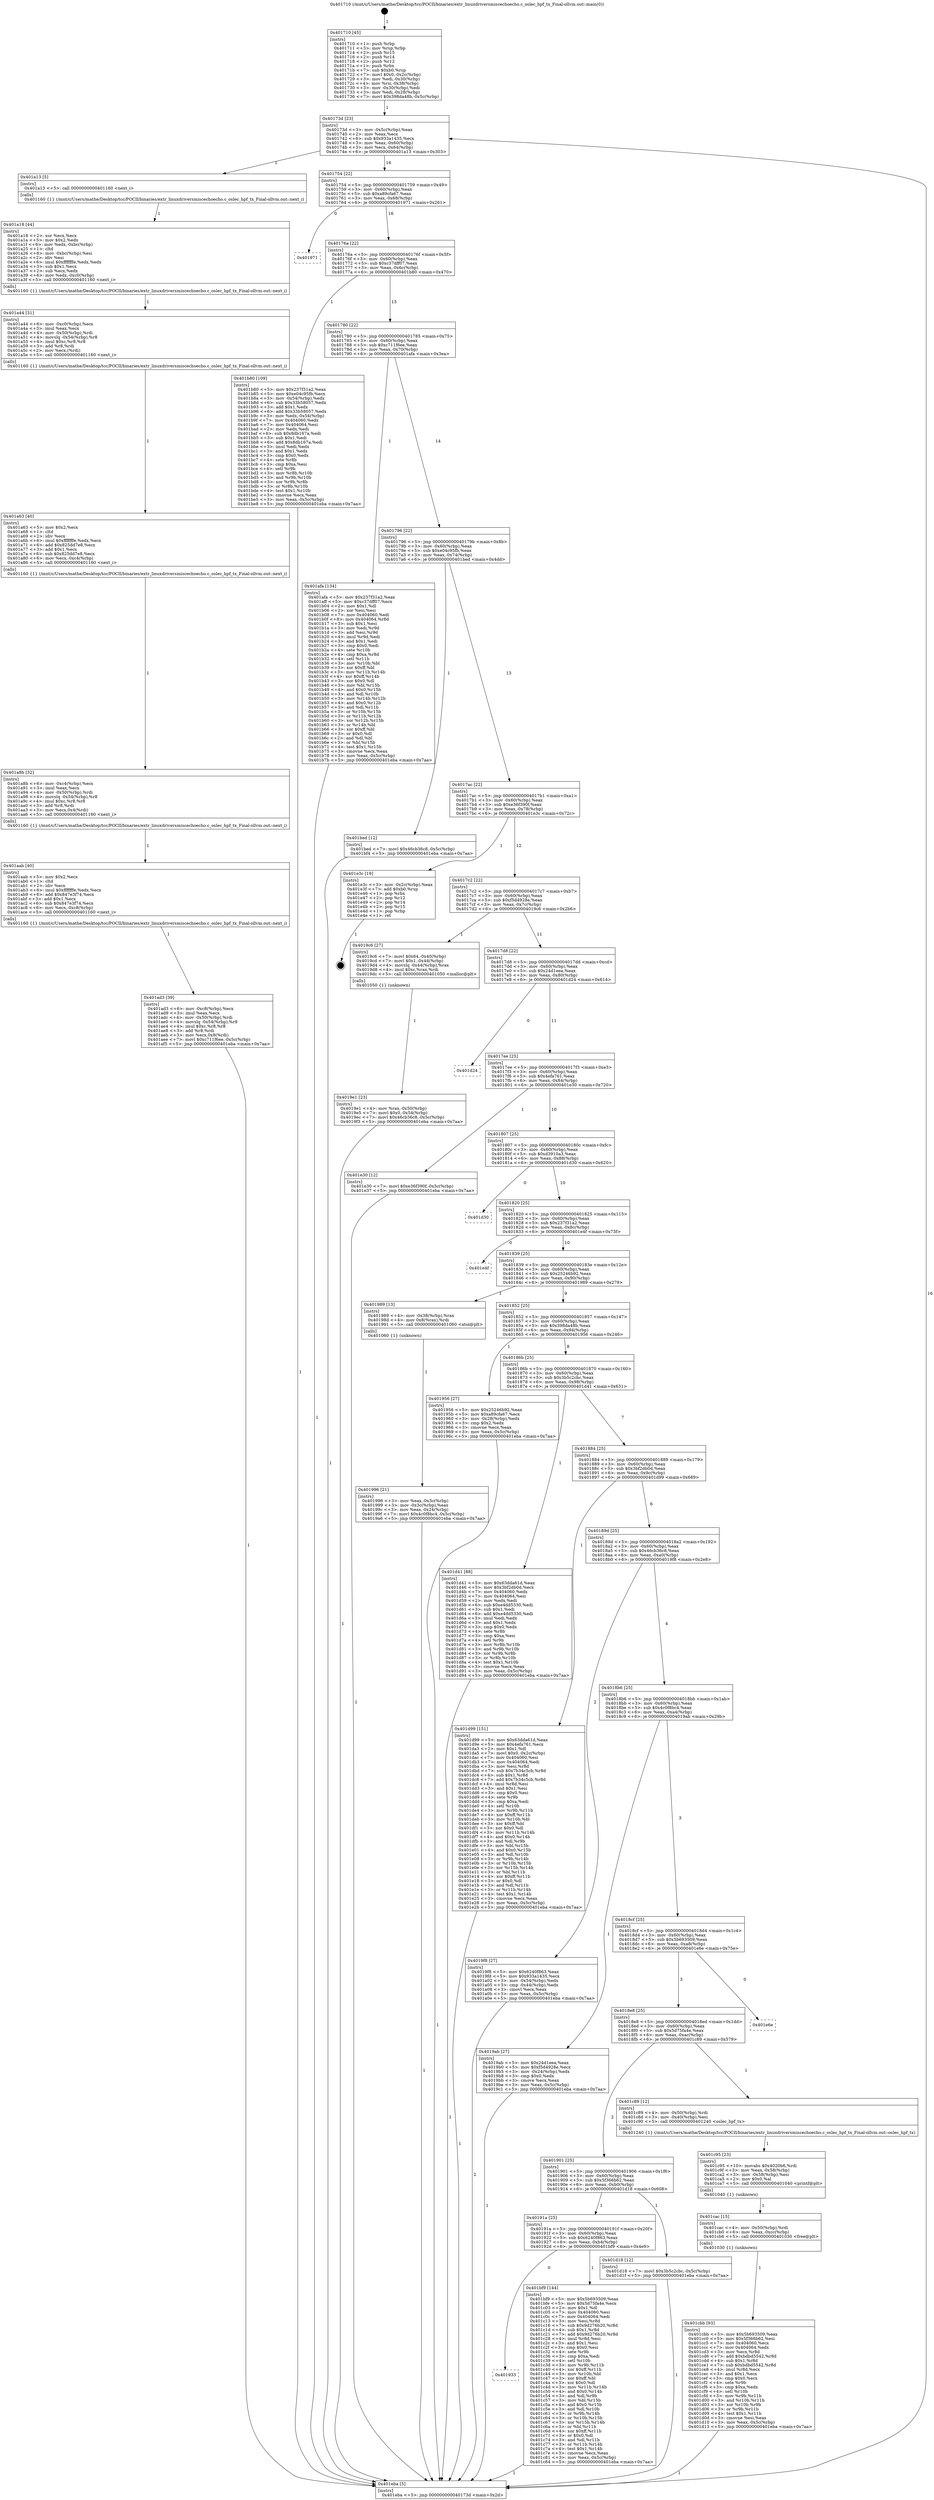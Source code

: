 digraph "0x401710" {
  label = "0x401710 (/mnt/c/Users/mathe/Desktop/tcc/POCII/binaries/extr_linuxdriversmiscechoecho.c_oslec_hpf_tx_Final-ollvm.out::main(0))"
  labelloc = "t"
  node[shape=record]

  Entry [label="",width=0.3,height=0.3,shape=circle,fillcolor=black,style=filled]
  "0x40173d" [label="{
     0x40173d [23]\l
     | [instrs]\l
     &nbsp;&nbsp;0x40173d \<+3\>: mov -0x5c(%rbp),%eax\l
     &nbsp;&nbsp;0x401740 \<+2\>: mov %eax,%ecx\l
     &nbsp;&nbsp;0x401742 \<+6\>: sub $0x933a1435,%ecx\l
     &nbsp;&nbsp;0x401748 \<+3\>: mov %eax,-0x60(%rbp)\l
     &nbsp;&nbsp;0x40174b \<+3\>: mov %ecx,-0x64(%rbp)\l
     &nbsp;&nbsp;0x40174e \<+6\>: je 0000000000401a13 \<main+0x303\>\l
  }"]
  "0x401a13" [label="{
     0x401a13 [5]\l
     | [instrs]\l
     &nbsp;&nbsp;0x401a13 \<+5\>: call 0000000000401160 \<next_i\>\l
     | [calls]\l
     &nbsp;&nbsp;0x401160 \{1\} (/mnt/c/Users/mathe/Desktop/tcc/POCII/binaries/extr_linuxdriversmiscechoecho.c_oslec_hpf_tx_Final-ollvm.out::next_i)\l
  }"]
  "0x401754" [label="{
     0x401754 [22]\l
     | [instrs]\l
     &nbsp;&nbsp;0x401754 \<+5\>: jmp 0000000000401759 \<main+0x49\>\l
     &nbsp;&nbsp;0x401759 \<+3\>: mov -0x60(%rbp),%eax\l
     &nbsp;&nbsp;0x40175c \<+5\>: sub $0xa89cfa67,%eax\l
     &nbsp;&nbsp;0x401761 \<+3\>: mov %eax,-0x68(%rbp)\l
     &nbsp;&nbsp;0x401764 \<+6\>: je 0000000000401971 \<main+0x261\>\l
  }"]
  Exit [label="",width=0.3,height=0.3,shape=circle,fillcolor=black,style=filled,peripheries=2]
  "0x401971" [label="{
     0x401971\l
  }", style=dashed]
  "0x40176a" [label="{
     0x40176a [22]\l
     | [instrs]\l
     &nbsp;&nbsp;0x40176a \<+5\>: jmp 000000000040176f \<main+0x5f\>\l
     &nbsp;&nbsp;0x40176f \<+3\>: mov -0x60(%rbp),%eax\l
     &nbsp;&nbsp;0x401772 \<+5\>: sub $0xc37dff07,%eax\l
     &nbsp;&nbsp;0x401777 \<+3\>: mov %eax,-0x6c(%rbp)\l
     &nbsp;&nbsp;0x40177a \<+6\>: je 0000000000401b80 \<main+0x470\>\l
  }"]
  "0x401cbb" [label="{
     0x401cbb [93]\l
     | [instrs]\l
     &nbsp;&nbsp;0x401cbb \<+5\>: mov $0x5b693509,%eax\l
     &nbsp;&nbsp;0x401cc0 \<+5\>: mov $0x5f366b62,%esi\l
     &nbsp;&nbsp;0x401cc5 \<+7\>: mov 0x404060,%ecx\l
     &nbsp;&nbsp;0x401ccc \<+7\>: mov 0x404064,%edx\l
     &nbsp;&nbsp;0x401cd3 \<+3\>: mov %ecx,%r8d\l
     &nbsp;&nbsp;0x401cd6 \<+7\>: add $0xbdbd5542,%r8d\l
     &nbsp;&nbsp;0x401cdd \<+4\>: sub $0x1,%r8d\l
     &nbsp;&nbsp;0x401ce1 \<+7\>: sub $0xbdbd5542,%r8d\l
     &nbsp;&nbsp;0x401ce8 \<+4\>: imul %r8d,%ecx\l
     &nbsp;&nbsp;0x401cec \<+3\>: and $0x1,%ecx\l
     &nbsp;&nbsp;0x401cef \<+3\>: cmp $0x0,%ecx\l
     &nbsp;&nbsp;0x401cf2 \<+4\>: sete %r9b\l
     &nbsp;&nbsp;0x401cf6 \<+3\>: cmp $0xa,%edx\l
     &nbsp;&nbsp;0x401cf9 \<+4\>: setl %r10b\l
     &nbsp;&nbsp;0x401cfd \<+3\>: mov %r9b,%r11b\l
     &nbsp;&nbsp;0x401d00 \<+3\>: and %r10b,%r11b\l
     &nbsp;&nbsp;0x401d03 \<+3\>: xor %r10b,%r9b\l
     &nbsp;&nbsp;0x401d06 \<+3\>: or %r9b,%r11b\l
     &nbsp;&nbsp;0x401d09 \<+4\>: test $0x1,%r11b\l
     &nbsp;&nbsp;0x401d0d \<+3\>: cmovne %esi,%eax\l
     &nbsp;&nbsp;0x401d10 \<+3\>: mov %eax,-0x5c(%rbp)\l
     &nbsp;&nbsp;0x401d13 \<+5\>: jmp 0000000000401eba \<main+0x7aa\>\l
  }"]
  "0x401b80" [label="{
     0x401b80 [109]\l
     | [instrs]\l
     &nbsp;&nbsp;0x401b80 \<+5\>: mov $0x237f31a2,%eax\l
     &nbsp;&nbsp;0x401b85 \<+5\>: mov $0xe04c95fb,%ecx\l
     &nbsp;&nbsp;0x401b8a \<+3\>: mov -0x54(%rbp),%edx\l
     &nbsp;&nbsp;0x401b8d \<+6\>: sub $0x33b58057,%edx\l
     &nbsp;&nbsp;0x401b93 \<+3\>: add $0x1,%edx\l
     &nbsp;&nbsp;0x401b96 \<+6\>: add $0x33b58057,%edx\l
     &nbsp;&nbsp;0x401b9c \<+3\>: mov %edx,-0x54(%rbp)\l
     &nbsp;&nbsp;0x401b9f \<+7\>: mov 0x404060,%edx\l
     &nbsp;&nbsp;0x401ba6 \<+7\>: mov 0x404064,%esi\l
     &nbsp;&nbsp;0x401bad \<+2\>: mov %edx,%edi\l
     &nbsp;&nbsp;0x401baf \<+6\>: sub $0x8db167a,%edi\l
     &nbsp;&nbsp;0x401bb5 \<+3\>: sub $0x1,%edi\l
     &nbsp;&nbsp;0x401bb8 \<+6\>: add $0x8db167a,%edi\l
     &nbsp;&nbsp;0x401bbe \<+3\>: imul %edi,%edx\l
     &nbsp;&nbsp;0x401bc1 \<+3\>: and $0x1,%edx\l
     &nbsp;&nbsp;0x401bc4 \<+3\>: cmp $0x0,%edx\l
     &nbsp;&nbsp;0x401bc7 \<+4\>: sete %r8b\l
     &nbsp;&nbsp;0x401bcb \<+3\>: cmp $0xa,%esi\l
     &nbsp;&nbsp;0x401bce \<+4\>: setl %r9b\l
     &nbsp;&nbsp;0x401bd2 \<+3\>: mov %r8b,%r10b\l
     &nbsp;&nbsp;0x401bd5 \<+3\>: and %r9b,%r10b\l
     &nbsp;&nbsp;0x401bd8 \<+3\>: xor %r9b,%r8b\l
     &nbsp;&nbsp;0x401bdb \<+3\>: or %r8b,%r10b\l
     &nbsp;&nbsp;0x401bde \<+4\>: test $0x1,%r10b\l
     &nbsp;&nbsp;0x401be2 \<+3\>: cmovne %ecx,%eax\l
     &nbsp;&nbsp;0x401be5 \<+3\>: mov %eax,-0x5c(%rbp)\l
     &nbsp;&nbsp;0x401be8 \<+5\>: jmp 0000000000401eba \<main+0x7aa\>\l
  }"]
  "0x401780" [label="{
     0x401780 [22]\l
     | [instrs]\l
     &nbsp;&nbsp;0x401780 \<+5\>: jmp 0000000000401785 \<main+0x75\>\l
     &nbsp;&nbsp;0x401785 \<+3\>: mov -0x60(%rbp),%eax\l
     &nbsp;&nbsp;0x401788 \<+5\>: sub $0xc711f6ee,%eax\l
     &nbsp;&nbsp;0x40178d \<+3\>: mov %eax,-0x70(%rbp)\l
     &nbsp;&nbsp;0x401790 \<+6\>: je 0000000000401afa \<main+0x3ea\>\l
  }"]
  "0x401cac" [label="{
     0x401cac [15]\l
     | [instrs]\l
     &nbsp;&nbsp;0x401cac \<+4\>: mov -0x50(%rbp),%rdi\l
     &nbsp;&nbsp;0x401cb0 \<+6\>: mov %eax,-0xcc(%rbp)\l
     &nbsp;&nbsp;0x401cb6 \<+5\>: call 0000000000401030 \<free@plt\>\l
     | [calls]\l
     &nbsp;&nbsp;0x401030 \{1\} (unknown)\l
  }"]
  "0x401afa" [label="{
     0x401afa [134]\l
     | [instrs]\l
     &nbsp;&nbsp;0x401afa \<+5\>: mov $0x237f31a2,%eax\l
     &nbsp;&nbsp;0x401aff \<+5\>: mov $0xc37dff07,%ecx\l
     &nbsp;&nbsp;0x401b04 \<+2\>: mov $0x1,%dl\l
     &nbsp;&nbsp;0x401b06 \<+2\>: xor %esi,%esi\l
     &nbsp;&nbsp;0x401b08 \<+7\>: mov 0x404060,%edi\l
     &nbsp;&nbsp;0x401b0f \<+8\>: mov 0x404064,%r8d\l
     &nbsp;&nbsp;0x401b17 \<+3\>: sub $0x1,%esi\l
     &nbsp;&nbsp;0x401b1a \<+3\>: mov %edi,%r9d\l
     &nbsp;&nbsp;0x401b1d \<+3\>: add %esi,%r9d\l
     &nbsp;&nbsp;0x401b20 \<+4\>: imul %r9d,%edi\l
     &nbsp;&nbsp;0x401b24 \<+3\>: and $0x1,%edi\l
     &nbsp;&nbsp;0x401b27 \<+3\>: cmp $0x0,%edi\l
     &nbsp;&nbsp;0x401b2a \<+4\>: sete %r10b\l
     &nbsp;&nbsp;0x401b2e \<+4\>: cmp $0xa,%r8d\l
     &nbsp;&nbsp;0x401b32 \<+4\>: setl %r11b\l
     &nbsp;&nbsp;0x401b36 \<+3\>: mov %r10b,%bl\l
     &nbsp;&nbsp;0x401b39 \<+3\>: xor $0xff,%bl\l
     &nbsp;&nbsp;0x401b3c \<+3\>: mov %r11b,%r14b\l
     &nbsp;&nbsp;0x401b3f \<+4\>: xor $0xff,%r14b\l
     &nbsp;&nbsp;0x401b43 \<+3\>: xor $0x0,%dl\l
     &nbsp;&nbsp;0x401b46 \<+3\>: mov %bl,%r15b\l
     &nbsp;&nbsp;0x401b49 \<+4\>: and $0x0,%r15b\l
     &nbsp;&nbsp;0x401b4d \<+3\>: and %dl,%r10b\l
     &nbsp;&nbsp;0x401b50 \<+3\>: mov %r14b,%r12b\l
     &nbsp;&nbsp;0x401b53 \<+4\>: and $0x0,%r12b\l
     &nbsp;&nbsp;0x401b57 \<+3\>: and %dl,%r11b\l
     &nbsp;&nbsp;0x401b5a \<+3\>: or %r10b,%r15b\l
     &nbsp;&nbsp;0x401b5d \<+3\>: or %r11b,%r12b\l
     &nbsp;&nbsp;0x401b60 \<+3\>: xor %r12b,%r15b\l
     &nbsp;&nbsp;0x401b63 \<+3\>: or %r14b,%bl\l
     &nbsp;&nbsp;0x401b66 \<+3\>: xor $0xff,%bl\l
     &nbsp;&nbsp;0x401b69 \<+3\>: or $0x0,%dl\l
     &nbsp;&nbsp;0x401b6c \<+2\>: and %dl,%bl\l
     &nbsp;&nbsp;0x401b6e \<+3\>: or %bl,%r15b\l
     &nbsp;&nbsp;0x401b71 \<+4\>: test $0x1,%r15b\l
     &nbsp;&nbsp;0x401b75 \<+3\>: cmovne %ecx,%eax\l
     &nbsp;&nbsp;0x401b78 \<+3\>: mov %eax,-0x5c(%rbp)\l
     &nbsp;&nbsp;0x401b7b \<+5\>: jmp 0000000000401eba \<main+0x7aa\>\l
  }"]
  "0x401796" [label="{
     0x401796 [22]\l
     | [instrs]\l
     &nbsp;&nbsp;0x401796 \<+5\>: jmp 000000000040179b \<main+0x8b\>\l
     &nbsp;&nbsp;0x40179b \<+3\>: mov -0x60(%rbp),%eax\l
     &nbsp;&nbsp;0x40179e \<+5\>: sub $0xe04c95fb,%eax\l
     &nbsp;&nbsp;0x4017a3 \<+3\>: mov %eax,-0x74(%rbp)\l
     &nbsp;&nbsp;0x4017a6 \<+6\>: je 0000000000401bed \<main+0x4dd\>\l
  }"]
  "0x401c95" [label="{
     0x401c95 [23]\l
     | [instrs]\l
     &nbsp;&nbsp;0x401c95 \<+10\>: movabs $0x4020b6,%rdi\l
     &nbsp;&nbsp;0x401c9f \<+3\>: mov %eax,-0x58(%rbp)\l
     &nbsp;&nbsp;0x401ca2 \<+3\>: mov -0x58(%rbp),%esi\l
     &nbsp;&nbsp;0x401ca5 \<+2\>: mov $0x0,%al\l
     &nbsp;&nbsp;0x401ca7 \<+5\>: call 0000000000401040 \<printf@plt\>\l
     | [calls]\l
     &nbsp;&nbsp;0x401040 \{1\} (unknown)\l
  }"]
  "0x401bed" [label="{
     0x401bed [12]\l
     | [instrs]\l
     &nbsp;&nbsp;0x401bed \<+7\>: movl $0x46cb36c8,-0x5c(%rbp)\l
     &nbsp;&nbsp;0x401bf4 \<+5\>: jmp 0000000000401eba \<main+0x7aa\>\l
  }"]
  "0x4017ac" [label="{
     0x4017ac [22]\l
     | [instrs]\l
     &nbsp;&nbsp;0x4017ac \<+5\>: jmp 00000000004017b1 \<main+0xa1\>\l
     &nbsp;&nbsp;0x4017b1 \<+3\>: mov -0x60(%rbp),%eax\l
     &nbsp;&nbsp;0x4017b4 \<+5\>: sub $0xe36f390f,%eax\l
     &nbsp;&nbsp;0x4017b9 \<+3\>: mov %eax,-0x78(%rbp)\l
     &nbsp;&nbsp;0x4017bc \<+6\>: je 0000000000401e3c \<main+0x72c\>\l
  }"]
  "0x401933" [label="{
     0x401933\l
  }", style=dashed]
  "0x401e3c" [label="{
     0x401e3c [19]\l
     | [instrs]\l
     &nbsp;&nbsp;0x401e3c \<+3\>: mov -0x2c(%rbp),%eax\l
     &nbsp;&nbsp;0x401e3f \<+7\>: add $0xb0,%rsp\l
     &nbsp;&nbsp;0x401e46 \<+1\>: pop %rbx\l
     &nbsp;&nbsp;0x401e47 \<+2\>: pop %r12\l
     &nbsp;&nbsp;0x401e49 \<+2\>: pop %r14\l
     &nbsp;&nbsp;0x401e4b \<+2\>: pop %r15\l
     &nbsp;&nbsp;0x401e4d \<+1\>: pop %rbp\l
     &nbsp;&nbsp;0x401e4e \<+1\>: ret\l
  }"]
  "0x4017c2" [label="{
     0x4017c2 [22]\l
     | [instrs]\l
     &nbsp;&nbsp;0x4017c2 \<+5\>: jmp 00000000004017c7 \<main+0xb7\>\l
     &nbsp;&nbsp;0x4017c7 \<+3\>: mov -0x60(%rbp),%eax\l
     &nbsp;&nbsp;0x4017ca \<+5\>: sub $0xf5d4928e,%eax\l
     &nbsp;&nbsp;0x4017cf \<+3\>: mov %eax,-0x7c(%rbp)\l
     &nbsp;&nbsp;0x4017d2 \<+6\>: je 00000000004019c6 \<main+0x2b6\>\l
  }"]
  "0x401bf9" [label="{
     0x401bf9 [144]\l
     | [instrs]\l
     &nbsp;&nbsp;0x401bf9 \<+5\>: mov $0x5b693509,%eax\l
     &nbsp;&nbsp;0x401bfe \<+5\>: mov $0x5d75fa4e,%ecx\l
     &nbsp;&nbsp;0x401c03 \<+2\>: mov $0x1,%dl\l
     &nbsp;&nbsp;0x401c05 \<+7\>: mov 0x404060,%esi\l
     &nbsp;&nbsp;0x401c0c \<+7\>: mov 0x404064,%edi\l
     &nbsp;&nbsp;0x401c13 \<+3\>: mov %esi,%r8d\l
     &nbsp;&nbsp;0x401c16 \<+7\>: sub $0x9d276b20,%r8d\l
     &nbsp;&nbsp;0x401c1d \<+4\>: sub $0x1,%r8d\l
     &nbsp;&nbsp;0x401c21 \<+7\>: add $0x9d276b20,%r8d\l
     &nbsp;&nbsp;0x401c28 \<+4\>: imul %r8d,%esi\l
     &nbsp;&nbsp;0x401c2c \<+3\>: and $0x1,%esi\l
     &nbsp;&nbsp;0x401c2f \<+3\>: cmp $0x0,%esi\l
     &nbsp;&nbsp;0x401c32 \<+4\>: sete %r9b\l
     &nbsp;&nbsp;0x401c36 \<+3\>: cmp $0xa,%edi\l
     &nbsp;&nbsp;0x401c39 \<+4\>: setl %r10b\l
     &nbsp;&nbsp;0x401c3d \<+3\>: mov %r9b,%r11b\l
     &nbsp;&nbsp;0x401c40 \<+4\>: xor $0xff,%r11b\l
     &nbsp;&nbsp;0x401c44 \<+3\>: mov %r10b,%bl\l
     &nbsp;&nbsp;0x401c47 \<+3\>: xor $0xff,%bl\l
     &nbsp;&nbsp;0x401c4a \<+3\>: xor $0x0,%dl\l
     &nbsp;&nbsp;0x401c4d \<+3\>: mov %r11b,%r14b\l
     &nbsp;&nbsp;0x401c50 \<+4\>: and $0x0,%r14b\l
     &nbsp;&nbsp;0x401c54 \<+3\>: and %dl,%r9b\l
     &nbsp;&nbsp;0x401c57 \<+3\>: mov %bl,%r15b\l
     &nbsp;&nbsp;0x401c5a \<+4\>: and $0x0,%r15b\l
     &nbsp;&nbsp;0x401c5e \<+3\>: and %dl,%r10b\l
     &nbsp;&nbsp;0x401c61 \<+3\>: or %r9b,%r14b\l
     &nbsp;&nbsp;0x401c64 \<+3\>: or %r10b,%r15b\l
     &nbsp;&nbsp;0x401c67 \<+3\>: xor %r15b,%r14b\l
     &nbsp;&nbsp;0x401c6a \<+3\>: or %bl,%r11b\l
     &nbsp;&nbsp;0x401c6d \<+4\>: xor $0xff,%r11b\l
     &nbsp;&nbsp;0x401c71 \<+3\>: or $0x0,%dl\l
     &nbsp;&nbsp;0x401c74 \<+3\>: and %dl,%r11b\l
     &nbsp;&nbsp;0x401c77 \<+3\>: or %r11b,%r14b\l
     &nbsp;&nbsp;0x401c7a \<+4\>: test $0x1,%r14b\l
     &nbsp;&nbsp;0x401c7e \<+3\>: cmovne %ecx,%eax\l
     &nbsp;&nbsp;0x401c81 \<+3\>: mov %eax,-0x5c(%rbp)\l
     &nbsp;&nbsp;0x401c84 \<+5\>: jmp 0000000000401eba \<main+0x7aa\>\l
  }"]
  "0x4019c6" [label="{
     0x4019c6 [27]\l
     | [instrs]\l
     &nbsp;&nbsp;0x4019c6 \<+7\>: movl $0x64,-0x40(%rbp)\l
     &nbsp;&nbsp;0x4019cd \<+7\>: movl $0x1,-0x44(%rbp)\l
     &nbsp;&nbsp;0x4019d4 \<+4\>: movslq -0x44(%rbp),%rax\l
     &nbsp;&nbsp;0x4019d8 \<+4\>: imul $0xc,%rax,%rdi\l
     &nbsp;&nbsp;0x4019dc \<+5\>: call 0000000000401050 \<malloc@plt\>\l
     | [calls]\l
     &nbsp;&nbsp;0x401050 \{1\} (unknown)\l
  }"]
  "0x4017d8" [label="{
     0x4017d8 [22]\l
     | [instrs]\l
     &nbsp;&nbsp;0x4017d8 \<+5\>: jmp 00000000004017dd \<main+0xcd\>\l
     &nbsp;&nbsp;0x4017dd \<+3\>: mov -0x60(%rbp),%eax\l
     &nbsp;&nbsp;0x4017e0 \<+5\>: sub $0x24d1eea,%eax\l
     &nbsp;&nbsp;0x4017e5 \<+3\>: mov %eax,-0x80(%rbp)\l
     &nbsp;&nbsp;0x4017e8 \<+6\>: je 0000000000401d24 \<main+0x614\>\l
  }"]
  "0x40191a" [label="{
     0x40191a [25]\l
     | [instrs]\l
     &nbsp;&nbsp;0x40191a \<+5\>: jmp 000000000040191f \<main+0x20f\>\l
     &nbsp;&nbsp;0x40191f \<+3\>: mov -0x60(%rbp),%eax\l
     &nbsp;&nbsp;0x401922 \<+5\>: sub $0x6240f863,%eax\l
     &nbsp;&nbsp;0x401927 \<+6\>: mov %eax,-0xb4(%rbp)\l
     &nbsp;&nbsp;0x40192d \<+6\>: je 0000000000401bf9 \<main+0x4e9\>\l
  }"]
  "0x401d24" [label="{
     0x401d24\l
  }", style=dashed]
  "0x4017ee" [label="{
     0x4017ee [25]\l
     | [instrs]\l
     &nbsp;&nbsp;0x4017ee \<+5\>: jmp 00000000004017f3 \<main+0xe3\>\l
     &nbsp;&nbsp;0x4017f3 \<+3\>: mov -0x60(%rbp),%eax\l
     &nbsp;&nbsp;0x4017f6 \<+5\>: sub $0x4efa761,%eax\l
     &nbsp;&nbsp;0x4017fb \<+6\>: mov %eax,-0x84(%rbp)\l
     &nbsp;&nbsp;0x401801 \<+6\>: je 0000000000401e30 \<main+0x720\>\l
  }"]
  "0x401d18" [label="{
     0x401d18 [12]\l
     | [instrs]\l
     &nbsp;&nbsp;0x401d18 \<+7\>: movl $0x3b5c2cbc,-0x5c(%rbp)\l
     &nbsp;&nbsp;0x401d1f \<+5\>: jmp 0000000000401eba \<main+0x7aa\>\l
  }"]
  "0x401e30" [label="{
     0x401e30 [12]\l
     | [instrs]\l
     &nbsp;&nbsp;0x401e30 \<+7\>: movl $0xe36f390f,-0x5c(%rbp)\l
     &nbsp;&nbsp;0x401e37 \<+5\>: jmp 0000000000401eba \<main+0x7aa\>\l
  }"]
  "0x401807" [label="{
     0x401807 [25]\l
     | [instrs]\l
     &nbsp;&nbsp;0x401807 \<+5\>: jmp 000000000040180c \<main+0xfc\>\l
     &nbsp;&nbsp;0x40180c \<+3\>: mov -0x60(%rbp),%eax\l
     &nbsp;&nbsp;0x40180f \<+5\>: sub $0xd3910a3,%eax\l
     &nbsp;&nbsp;0x401814 \<+6\>: mov %eax,-0x88(%rbp)\l
     &nbsp;&nbsp;0x40181a \<+6\>: je 0000000000401d30 \<main+0x620\>\l
  }"]
  "0x401901" [label="{
     0x401901 [25]\l
     | [instrs]\l
     &nbsp;&nbsp;0x401901 \<+5\>: jmp 0000000000401906 \<main+0x1f6\>\l
     &nbsp;&nbsp;0x401906 \<+3\>: mov -0x60(%rbp),%eax\l
     &nbsp;&nbsp;0x401909 \<+5\>: sub $0x5f366b62,%eax\l
     &nbsp;&nbsp;0x40190e \<+6\>: mov %eax,-0xb0(%rbp)\l
     &nbsp;&nbsp;0x401914 \<+6\>: je 0000000000401d18 \<main+0x608\>\l
  }"]
  "0x401d30" [label="{
     0x401d30\l
  }", style=dashed]
  "0x401820" [label="{
     0x401820 [25]\l
     | [instrs]\l
     &nbsp;&nbsp;0x401820 \<+5\>: jmp 0000000000401825 \<main+0x115\>\l
     &nbsp;&nbsp;0x401825 \<+3\>: mov -0x60(%rbp),%eax\l
     &nbsp;&nbsp;0x401828 \<+5\>: sub $0x237f31a2,%eax\l
     &nbsp;&nbsp;0x40182d \<+6\>: mov %eax,-0x8c(%rbp)\l
     &nbsp;&nbsp;0x401833 \<+6\>: je 0000000000401e4f \<main+0x73f\>\l
  }"]
  "0x401c89" [label="{
     0x401c89 [12]\l
     | [instrs]\l
     &nbsp;&nbsp;0x401c89 \<+4\>: mov -0x50(%rbp),%rdi\l
     &nbsp;&nbsp;0x401c8d \<+3\>: mov -0x40(%rbp),%esi\l
     &nbsp;&nbsp;0x401c90 \<+5\>: call 0000000000401240 \<oslec_hpf_tx\>\l
     | [calls]\l
     &nbsp;&nbsp;0x401240 \{1\} (/mnt/c/Users/mathe/Desktop/tcc/POCII/binaries/extr_linuxdriversmiscechoecho.c_oslec_hpf_tx_Final-ollvm.out::oslec_hpf_tx)\l
  }"]
  "0x401e4f" [label="{
     0x401e4f\l
  }", style=dashed]
  "0x401839" [label="{
     0x401839 [25]\l
     | [instrs]\l
     &nbsp;&nbsp;0x401839 \<+5\>: jmp 000000000040183e \<main+0x12e\>\l
     &nbsp;&nbsp;0x40183e \<+3\>: mov -0x60(%rbp),%eax\l
     &nbsp;&nbsp;0x401841 \<+5\>: sub $0x25246b92,%eax\l
     &nbsp;&nbsp;0x401846 \<+6\>: mov %eax,-0x90(%rbp)\l
     &nbsp;&nbsp;0x40184c \<+6\>: je 0000000000401989 \<main+0x279\>\l
  }"]
  "0x4018e8" [label="{
     0x4018e8 [25]\l
     | [instrs]\l
     &nbsp;&nbsp;0x4018e8 \<+5\>: jmp 00000000004018ed \<main+0x1dd\>\l
     &nbsp;&nbsp;0x4018ed \<+3\>: mov -0x60(%rbp),%eax\l
     &nbsp;&nbsp;0x4018f0 \<+5\>: sub $0x5d75fa4e,%eax\l
     &nbsp;&nbsp;0x4018f5 \<+6\>: mov %eax,-0xac(%rbp)\l
     &nbsp;&nbsp;0x4018fb \<+6\>: je 0000000000401c89 \<main+0x579\>\l
  }"]
  "0x401989" [label="{
     0x401989 [13]\l
     | [instrs]\l
     &nbsp;&nbsp;0x401989 \<+4\>: mov -0x38(%rbp),%rax\l
     &nbsp;&nbsp;0x40198d \<+4\>: mov 0x8(%rax),%rdi\l
     &nbsp;&nbsp;0x401991 \<+5\>: call 0000000000401060 \<atoi@plt\>\l
     | [calls]\l
     &nbsp;&nbsp;0x401060 \{1\} (unknown)\l
  }"]
  "0x401852" [label="{
     0x401852 [25]\l
     | [instrs]\l
     &nbsp;&nbsp;0x401852 \<+5\>: jmp 0000000000401857 \<main+0x147\>\l
     &nbsp;&nbsp;0x401857 \<+3\>: mov -0x60(%rbp),%eax\l
     &nbsp;&nbsp;0x40185a \<+5\>: sub $0x398da48b,%eax\l
     &nbsp;&nbsp;0x40185f \<+6\>: mov %eax,-0x94(%rbp)\l
     &nbsp;&nbsp;0x401865 \<+6\>: je 0000000000401956 \<main+0x246\>\l
  }"]
  "0x401e6e" [label="{
     0x401e6e\l
  }", style=dashed]
  "0x401956" [label="{
     0x401956 [27]\l
     | [instrs]\l
     &nbsp;&nbsp;0x401956 \<+5\>: mov $0x25246b92,%eax\l
     &nbsp;&nbsp;0x40195b \<+5\>: mov $0xa89cfa67,%ecx\l
     &nbsp;&nbsp;0x401960 \<+3\>: mov -0x28(%rbp),%edx\l
     &nbsp;&nbsp;0x401963 \<+3\>: cmp $0x2,%edx\l
     &nbsp;&nbsp;0x401966 \<+3\>: cmovne %ecx,%eax\l
     &nbsp;&nbsp;0x401969 \<+3\>: mov %eax,-0x5c(%rbp)\l
     &nbsp;&nbsp;0x40196c \<+5\>: jmp 0000000000401eba \<main+0x7aa\>\l
  }"]
  "0x40186b" [label="{
     0x40186b [25]\l
     | [instrs]\l
     &nbsp;&nbsp;0x40186b \<+5\>: jmp 0000000000401870 \<main+0x160\>\l
     &nbsp;&nbsp;0x401870 \<+3\>: mov -0x60(%rbp),%eax\l
     &nbsp;&nbsp;0x401873 \<+5\>: sub $0x3b5c2cbc,%eax\l
     &nbsp;&nbsp;0x401878 \<+6\>: mov %eax,-0x98(%rbp)\l
     &nbsp;&nbsp;0x40187e \<+6\>: je 0000000000401d41 \<main+0x631\>\l
  }"]
  "0x401eba" [label="{
     0x401eba [5]\l
     | [instrs]\l
     &nbsp;&nbsp;0x401eba \<+5\>: jmp 000000000040173d \<main+0x2d\>\l
  }"]
  "0x401710" [label="{
     0x401710 [45]\l
     | [instrs]\l
     &nbsp;&nbsp;0x401710 \<+1\>: push %rbp\l
     &nbsp;&nbsp;0x401711 \<+3\>: mov %rsp,%rbp\l
     &nbsp;&nbsp;0x401714 \<+2\>: push %r15\l
     &nbsp;&nbsp;0x401716 \<+2\>: push %r14\l
     &nbsp;&nbsp;0x401718 \<+2\>: push %r12\l
     &nbsp;&nbsp;0x40171a \<+1\>: push %rbx\l
     &nbsp;&nbsp;0x40171b \<+7\>: sub $0xb0,%rsp\l
     &nbsp;&nbsp;0x401722 \<+7\>: movl $0x0,-0x2c(%rbp)\l
     &nbsp;&nbsp;0x401729 \<+3\>: mov %edi,-0x30(%rbp)\l
     &nbsp;&nbsp;0x40172c \<+4\>: mov %rsi,-0x38(%rbp)\l
     &nbsp;&nbsp;0x401730 \<+3\>: mov -0x30(%rbp),%edi\l
     &nbsp;&nbsp;0x401733 \<+3\>: mov %edi,-0x28(%rbp)\l
     &nbsp;&nbsp;0x401736 \<+7\>: movl $0x398da48b,-0x5c(%rbp)\l
  }"]
  "0x401996" [label="{
     0x401996 [21]\l
     | [instrs]\l
     &nbsp;&nbsp;0x401996 \<+3\>: mov %eax,-0x3c(%rbp)\l
     &nbsp;&nbsp;0x401999 \<+3\>: mov -0x3c(%rbp),%eax\l
     &nbsp;&nbsp;0x40199c \<+3\>: mov %eax,-0x24(%rbp)\l
     &nbsp;&nbsp;0x40199f \<+7\>: movl $0x4c0f8bc4,-0x5c(%rbp)\l
     &nbsp;&nbsp;0x4019a6 \<+5\>: jmp 0000000000401eba \<main+0x7aa\>\l
  }"]
  "0x401ad3" [label="{
     0x401ad3 [39]\l
     | [instrs]\l
     &nbsp;&nbsp;0x401ad3 \<+6\>: mov -0xc8(%rbp),%ecx\l
     &nbsp;&nbsp;0x401ad9 \<+3\>: imul %eax,%ecx\l
     &nbsp;&nbsp;0x401adc \<+4\>: mov -0x50(%rbp),%rdi\l
     &nbsp;&nbsp;0x401ae0 \<+4\>: movslq -0x54(%rbp),%r8\l
     &nbsp;&nbsp;0x401ae4 \<+4\>: imul $0xc,%r8,%r8\l
     &nbsp;&nbsp;0x401ae8 \<+3\>: add %r8,%rdi\l
     &nbsp;&nbsp;0x401aeb \<+3\>: mov %ecx,0x8(%rdi)\l
     &nbsp;&nbsp;0x401aee \<+7\>: movl $0xc711f6ee,-0x5c(%rbp)\l
     &nbsp;&nbsp;0x401af5 \<+5\>: jmp 0000000000401eba \<main+0x7aa\>\l
  }"]
  "0x401d41" [label="{
     0x401d41 [88]\l
     | [instrs]\l
     &nbsp;&nbsp;0x401d41 \<+5\>: mov $0x63dda61d,%eax\l
     &nbsp;&nbsp;0x401d46 \<+5\>: mov $0x3bf2db0d,%ecx\l
     &nbsp;&nbsp;0x401d4b \<+7\>: mov 0x404060,%edx\l
     &nbsp;&nbsp;0x401d52 \<+7\>: mov 0x404064,%esi\l
     &nbsp;&nbsp;0x401d59 \<+2\>: mov %edx,%edi\l
     &nbsp;&nbsp;0x401d5b \<+6\>: sub $0xe4dd5330,%edi\l
     &nbsp;&nbsp;0x401d61 \<+3\>: sub $0x1,%edi\l
     &nbsp;&nbsp;0x401d64 \<+6\>: add $0xe4dd5330,%edi\l
     &nbsp;&nbsp;0x401d6a \<+3\>: imul %edi,%edx\l
     &nbsp;&nbsp;0x401d6d \<+3\>: and $0x1,%edx\l
     &nbsp;&nbsp;0x401d70 \<+3\>: cmp $0x0,%edx\l
     &nbsp;&nbsp;0x401d73 \<+4\>: sete %r8b\l
     &nbsp;&nbsp;0x401d77 \<+3\>: cmp $0xa,%esi\l
     &nbsp;&nbsp;0x401d7a \<+4\>: setl %r9b\l
     &nbsp;&nbsp;0x401d7e \<+3\>: mov %r8b,%r10b\l
     &nbsp;&nbsp;0x401d81 \<+3\>: and %r9b,%r10b\l
     &nbsp;&nbsp;0x401d84 \<+3\>: xor %r9b,%r8b\l
     &nbsp;&nbsp;0x401d87 \<+3\>: or %r8b,%r10b\l
     &nbsp;&nbsp;0x401d8a \<+4\>: test $0x1,%r10b\l
     &nbsp;&nbsp;0x401d8e \<+3\>: cmovne %ecx,%eax\l
     &nbsp;&nbsp;0x401d91 \<+3\>: mov %eax,-0x5c(%rbp)\l
     &nbsp;&nbsp;0x401d94 \<+5\>: jmp 0000000000401eba \<main+0x7aa\>\l
  }"]
  "0x401884" [label="{
     0x401884 [25]\l
     | [instrs]\l
     &nbsp;&nbsp;0x401884 \<+5\>: jmp 0000000000401889 \<main+0x179\>\l
     &nbsp;&nbsp;0x401889 \<+3\>: mov -0x60(%rbp),%eax\l
     &nbsp;&nbsp;0x40188c \<+5\>: sub $0x3bf2db0d,%eax\l
     &nbsp;&nbsp;0x401891 \<+6\>: mov %eax,-0x9c(%rbp)\l
     &nbsp;&nbsp;0x401897 \<+6\>: je 0000000000401d99 \<main+0x689\>\l
  }"]
  "0x401aab" [label="{
     0x401aab [40]\l
     | [instrs]\l
     &nbsp;&nbsp;0x401aab \<+5\>: mov $0x2,%ecx\l
     &nbsp;&nbsp;0x401ab0 \<+1\>: cltd\l
     &nbsp;&nbsp;0x401ab1 \<+2\>: idiv %ecx\l
     &nbsp;&nbsp;0x401ab3 \<+6\>: imul $0xfffffffe,%edx,%ecx\l
     &nbsp;&nbsp;0x401ab9 \<+6\>: add $0x847e3f74,%ecx\l
     &nbsp;&nbsp;0x401abf \<+3\>: add $0x1,%ecx\l
     &nbsp;&nbsp;0x401ac2 \<+6\>: sub $0x847e3f74,%ecx\l
     &nbsp;&nbsp;0x401ac8 \<+6\>: mov %ecx,-0xc8(%rbp)\l
     &nbsp;&nbsp;0x401ace \<+5\>: call 0000000000401160 \<next_i\>\l
     | [calls]\l
     &nbsp;&nbsp;0x401160 \{1\} (/mnt/c/Users/mathe/Desktop/tcc/POCII/binaries/extr_linuxdriversmiscechoecho.c_oslec_hpf_tx_Final-ollvm.out::next_i)\l
  }"]
  "0x401d99" [label="{
     0x401d99 [151]\l
     | [instrs]\l
     &nbsp;&nbsp;0x401d99 \<+5\>: mov $0x63dda61d,%eax\l
     &nbsp;&nbsp;0x401d9e \<+5\>: mov $0x4efa761,%ecx\l
     &nbsp;&nbsp;0x401da3 \<+2\>: mov $0x1,%dl\l
     &nbsp;&nbsp;0x401da5 \<+7\>: movl $0x0,-0x2c(%rbp)\l
     &nbsp;&nbsp;0x401dac \<+7\>: mov 0x404060,%esi\l
     &nbsp;&nbsp;0x401db3 \<+7\>: mov 0x404064,%edi\l
     &nbsp;&nbsp;0x401dba \<+3\>: mov %esi,%r8d\l
     &nbsp;&nbsp;0x401dbd \<+7\>: sub $0x7b34c5cb,%r8d\l
     &nbsp;&nbsp;0x401dc4 \<+4\>: sub $0x1,%r8d\l
     &nbsp;&nbsp;0x401dc8 \<+7\>: add $0x7b34c5cb,%r8d\l
     &nbsp;&nbsp;0x401dcf \<+4\>: imul %r8d,%esi\l
     &nbsp;&nbsp;0x401dd3 \<+3\>: and $0x1,%esi\l
     &nbsp;&nbsp;0x401dd6 \<+3\>: cmp $0x0,%esi\l
     &nbsp;&nbsp;0x401dd9 \<+4\>: sete %r9b\l
     &nbsp;&nbsp;0x401ddd \<+3\>: cmp $0xa,%edi\l
     &nbsp;&nbsp;0x401de0 \<+4\>: setl %r10b\l
     &nbsp;&nbsp;0x401de4 \<+3\>: mov %r9b,%r11b\l
     &nbsp;&nbsp;0x401de7 \<+4\>: xor $0xff,%r11b\l
     &nbsp;&nbsp;0x401deb \<+3\>: mov %r10b,%bl\l
     &nbsp;&nbsp;0x401dee \<+3\>: xor $0xff,%bl\l
     &nbsp;&nbsp;0x401df1 \<+3\>: xor $0x0,%dl\l
     &nbsp;&nbsp;0x401df4 \<+3\>: mov %r11b,%r14b\l
     &nbsp;&nbsp;0x401df7 \<+4\>: and $0x0,%r14b\l
     &nbsp;&nbsp;0x401dfb \<+3\>: and %dl,%r9b\l
     &nbsp;&nbsp;0x401dfe \<+3\>: mov %bl,%r15b\l
     &nbsp;&nbsp;0x401e01 \<+4\>: and $0x0,%r15b\l
     &nbsp;&nbsp;0x401e05 \<+3\>: and %dl,%r10b\l
     &nbsp;&nbsp;0x401e08 \<+3\>: or %r9b,%r14b\l
     &nbsp;&nbsp;0x401e0b \<+3\>: or %r10b,%r15b\l
     &nbsp;&nbsp;0x401e0e \<+3\>: xor %r15b,%r14b\l
     &nbsp;&nbsp;0x401e11 \<+3\>: or %bl,%r11b\l
     &nbsp;&nbsp;0x401e14 \<+4\>: xor $0xff,%r11b\l
     &nbsp;&nbsp;0x401e18 \<+3\>: or $0x0,%dl\l
     &nbsp;&nbsp;0x401e1b \<+3\>: and %dl,%r11b\l
     &nbsp;&nbsp;0x401e1e \<+3\>: or %r11b,%r14b\l
     &nbsp;&nbsp;0x401e21 \<+4\>: test $0x1,%r14b\l
     &nbsp;&nbsp;0x401e25 \<+3\>: cmovne %ecx,%eax\l
     &nbsp;&nbsp;0x401e28 \<+3\>: mov %eax,-0x5c(%rbp)\l
     &nbsp;&nbsp;0x401e2b \<+5\>: jmp 0000000000401eba \<main+0x7aa\>\l
  }"]
  "0x40189d" [label="{
     0x40189d [25]\l
     | [instrs]\l
     &nbsp;&nbsp;0x40189d \<+5\>: jmp 00000000004018a2 \<main+0x192\>\l
     &nbsp;&nbsp;0x4018a2 \<+3\>: mov -0x60(%rbp),%eax\l
     &nbsp;&nbsp;0x4018a5 \<+5\>: sub $0x46cb36c8,%eax\l
     &nbsp;&nbsp;0x4018aa \<+6\>: mov %eax,-0xa0(%rbp)\l
     &nbsp;&nbsp;0x4018b0 \<+6\>: je 00000000004019f8 \<main+0x2e8\>\l
  }"]
  "0x401a8b" [label="{
     0x401a8b [32]\l
     | [instrs]\l
     &nbsp;&nbsp;0x401a8b \<+6\>: mov -0xc4(%rbp),%ecx\l
     &nbsp;&nbsp;0x401a91 \<+3\>: imul %eax,%ecx\l
     &nbsp;&nbsp;0x401a94 \<+4\>: mov -0x50(%rbp),%rdi\l
     &nbsp;&nbsp;0x401a98 \<+4\>: movslq -0x54(%rbp),%r8\l
     &nbsp;&nbsp;0x401a9c \<+4\>: imul $0xc,%r8,%r8\l
     &nbsp;&nbsp;0x401aa0 \<+3\>: add %r8,%rdi\l
     &nbsp;&nbsp;0x401aa3 \<+3\>: mov %ecx,0x4(%rdi)\l
     &nbsp;&nbsp;0x401aa6 \<+5\>: call 0000000000401160 \<next_i\>\l
     | [calls]\l
     &nbsp;&nbsp;0x401160 \{1\} (/mnt/c/Users/mathe/Desktop/tcc/POCII/binaries/extr_linuxdriversmiscechoecho.c_oslec_hpf_tx_Final-ollvm.out::next_i)\l
  }"]
  "0x4019f8" [label="{
     0x4019f8 [27]\l
     | [instrs]\l
     &nbsp;&nbsp;0x4019f8 \<+5\>: mov $0x6240f863,%eax\l
     &nbsp;&nbsp;0x4019fd \<+5\>: mov $0x933a1435,%ecx\l
     &nbsp;&nbsp;0x401a02 \<+3\>: mov -0x54(%rbp),%edx\l
     &nbsp;&nbsp;0x401a05 \<+3\>: cmp -0x44(%rbp),%edx\l
     &nbsp;&nbsp;0x401a08 \<+3\>: cmovl %ecx,%eax\l
     &nbsp;&nbsp;0x401a0b \<+3\>: mov %eax,-0x5c(%rbp)\l
     &nbsp;&nbsp;0x401a0e \<+5\>: jmp 0000000000401eba \<main+0x7aa\>\l
  }"]
  "0x4018b6" [label="{
     0x4018b6 [25]\l
     | [instrs]\l
     &nbsp;&nbsp;0x4018b6 \<+5\>: jmp 00000000004018bb \<main+0x1ab\>\l
     &nbsp;&nbsp;0x4018bb \<+3\>: mov -0x60(%rbp),%eax\l
     &nbsp;&nbsp;0x4018be \<+5\>: sub $0x4c0f8bc4,%eax\l
     &nbsp;&nbsp;0x4018c3 \<+6\>: mov %eax,-0xa4(%rbp)\l
     &nbsp;&nbsp;0x4018c9 \<+6\>: je 00000000004019ab \<main+0x29b\>\l
  }"]
  "0x401a63" [label="{
     0x401a63 [40]\l
     | [instrs]\l
     &nbsp;&nbsp;0x401a63 \<+5\>: mov $0x2,%ecx\l
     &nbsp;&nbsp;0x401a68 \<+1\>: cltd\l
     &nbsp;&nbsp;0x401a69 \<+2\>: idiv %ecx\l
     &nbsp;&nbsp;0x401a6b \<+6\>: imul $0xfffffffe,%edx,%ecx\l
     &nbsp;&nbsp;0x401a71 \<+6\>: add $0x825dd7e8,%ecx\l
     &nbsp;&nbsp;0x401a77 \<+3\>: add $0x1,%ecx\l
     &nbsp;&nbsp;0x401a7a \<+6\>: sub $0x825dd7e8,%ecx\l
     &nbsp;&nbsp;0x401a80 \<+6\>: mov %ecx,-0xc4(%rbp)\l
     &nbsp;&nbsp;0x401a86 \<+5\>: call 0000000000401160 \<next_i\>\l
     | [calls]\l
     &nbsp;&nbsp;0x401160 \{1\} (/mnt/c/Users/mathe/Desktop/tcc/POCII/binaries/extr_linuxdriversmiscechoecho.c_oslec_hpf_tx_Final-ollvm.out::next_i)\l
  }"]
  "0x4019ab" [label="{
     0x4019ab [27]\l
     | [instrs]\l
     &nbsp;&nbsp;0x4019ab \<+5\>: mov $0x24d1eea,%eax\l
     &nbsp;&nbsp;0x4019b0 \<+5\>: mov $0xf5d4928e,%ecx\l
     &nbsp;&nbsp;0x4019b5 \<+3\>: mov -0x24(%rbp),%edx\l
     &nbsp;&nbsp;0x4019b8 \<+3\>: cmp $0x0,%edx\l
     &nbsp;&nbsp;0x4019bb \<+3\>: cmove %ecx,%eax\l
     &nbsp;&nbsp;0x4019be \<+3\>: mov %eax,-0x5c(%rbp)\l
     &nbsp;&nbsp;0x4019c1 \<+5\>: jmp 0000000000401eba \<main+0x7aa\>\l
  }"]
  "0x4018cf" [label="{
     0x4018cf [25]\l
     | [instrs]\l
     &nbsp;&nbsp;0x4018cf \<+5\>: jmp 00000000004018d4 \<main+0x1c4\>\l
     &nbsp;&nbsp;0x4018d4 \<+3\>: mov -0x60(%rbp),%eax\l
     &nbsp;&nbsp;0x4018d7 \<+5\>: sub $0x5b693509,%eax\l
     &nbsp;&nbsp;0x4018dc \<+6\>: mov %eax,-0xa8(%rbp)\l
     &nbsp;&nbsp;0x4018e2 \<+6\>: je 0000000000401e6e \<main+0x75e\>\l
  }"]
  "0x4019e1" [label="{
     0x4019e1 [23]\l
     | [instrs]\l
     &nbsp;&nbsp;0x4019e1 \<+4\>: mov %rax,-0x50(%rbp)\l
     &nbsp;&nbsp;0x4019e5 \<+7\>: movl $0x0,-0x54(%rbp)\l
     &nbsp;&nbsp;0x4019ec \<+7\>: movl $0x46cb36c8,-0x5c(%rbp)\l
     &nbsp;&nbsp;0x4019f3 \<+5\>: jmp 0000000000401eba \<main+0x7aa\>\l
  }"]
  "0x401a18" [label="{
     0x401a18 [44]\l
     | [instrs]\l
     &nbsp;&nbsp;0x401a18 \<+2\>: xor %ecx,%ecx\l
     &nbsp;&nbsp;0x401a1a \<+5\>: mov $0x2,%edx\l
     &nbsp;&nbsp;0x401a1f \<+6\>: mov %edx,-0xbc(%rbp)\l
     &nbsp;&nbsp;0x401a25 \<+1\>: cltd\l
     &nbsp;&nbsp;0x401a26 \<+6\>: mov -0xbc(%rbp),%esi\l
     &nbsp;&nbsp;0x401a2c \<+2\>: idiv %esi\l
     &nbsp;&nbsp;0x401a2e \<+6\>: imul $0xfffffffe,%edx,%edx\l
     &nbsp;&nbsp;0x401a34 \<+3\>: sub $0x1,%ecx\l
     &nbsp;&nbsp;0x401a37 \<+2\>: sub %ecx,%edx\l
     &nbsp;&nbsp;0x401a39 \<+6\>: mov %edx,-0xc0(%rbp)\l
     &nbsp;&nbsp;0x401a3f \<+5\>: call 0000000000401160 \<next_i\>\l
     | [calls]\l
     &nbsp;&nbsp;0x401160 \{1\} (/mnt/c/Users/mathe/Desktop/tcc/POCII/binaries/extr_linuxdriversmiscechoecho.c_oslec_hpf_tx_Final-ollvm.out::next_i)\l
  }"]
  "0x401a44" [label="{
     0x401a44 [31]\l
     | [instrs]\l
     &nbsp;&nbsp;0x401a44 \<+6\>: mov -0xc0(%rbp),%ecx\l
     &nbsp;&nbsp;0x401a4a \<+3\>: imul %eax,%ecx\l
     &nbsp;&nbsp;0x401a4d \<+4\>: mov -0x50(%rbp),%rdi\l
     &nbsp;&nbsp;0x401a51 \<+4\>: movslq -0x54(%rbp),%r8\l
     &nbsp;&nbsp;0x401a55 \<+4\>: imul $0xc,%r8,%r8\l
     &nbsp;&nbsp;0x401a59 \<+3\>: add %r8,%rdi\l
     &nbsp;&nbsp;0x401a5c \<+2\>: mov %ecx,(%rdi)\l
     &nbsp;&nbsp;0x401a5e \<+5\>: call 0000000000401160 \<next_i\>\l
     | [calls]\l
     &nbsp;&nbsp;0x401160 \{1\} (/mnt/c/Users/mathe/Desktop/tcc/POCII/binaries/extr_linuxdriversmiscechoecho.c_oslec_hpf_tx_Final-ollvm.out::next_i)\l
  }"]
  Entry -> "0x401710" [label=" 1"]
  "0x40173d" -> "0x401a13" [label=" 1"]
  "0x40173d" -> "0x401754" [label=" 16"]
  "0x401e3c" -> Exit [label=" 1"]
  "0x401754" -> "0x401971" [label=" 0"]
  "0x401754" -> "0x40176a" [label=" 16"]
  "0x401e30" -> "0x401eba" [label=" 1"]
  "0x40176a" -> "0x401b80" [label=" 1"]
  "0x40176a" -> "0x401780" [label=" 15"]
  "0x401d99" -> "0x401eba" [label=" 1"]
  "0x401780" -> "0x401afa" [label=" 1"]
  "0x401780" -> "0x401796" [label=" 14"]
  "0x401d41" -> "0x401eba" [label=" 1"]
  "0x401796" -> "0x401bed" [label=" 1"]
  "0x401796" -> "0x4017ac" [label=" 13"]
  "0x401d18" -> "0x401eba" [label=" 1"]
  "0x4017ac" -> "0x401e3c" [label=" 1"]
  "0x4017ac" -> "0x4017c2" [label=" 12"]
  "0x401cbb" -> "0x401eba" [label=" 1"]
  "0x4017c2" -> "0x4019c6" [label=" 1"]
  "0x4017c2" -> "0x4017d8" [label=" 11"]
  "0x401cac" -> "0x401cbb" [label=" 1"]
  "0x4017d8" -> "0x401d24" [label=" 0"]
  "0x4017d8" -> "0x4017ee" [label=" 11"]
  "0x401c89" -> "0x401c95" [label=" 1"]
  "0x4017ee" -> "0x401e30" [label=" 1"]
  "0x4017ee" -> "0x401807" [label=" 10"]
  "0x401bf9" -> "0x401eba" [label=" 1"]
  "0x401807" -> "0x401d30" [label=" 0"]
  "0x401807" -> "0x401820" [label=" 10"]
  "0x40191a" -> "0x401bf9" [label=" 1"]
  "0x401820" -> "0x401e4f" [label=" 0"]
  "0x401820" -> "0x401839" [label=" 10"]
  "0x401c95" -> "0x401cac" [label=" 1"]
  "0x401839" -> "0x401989" [label=" 1"]
  "0x401839" -> "0x401852" [label=" 9"]
  "0x401901" -> "0x401d18" [label=" 1"]
  "0x401852" -> "0x401956" [label=" 1"]
  "0x401852" -> "0x40186b" [label=" 8"]
  "0x401956" -> "0x401eba" [label=" 1"]
  "0x401710" -> "0x40173d" [label=" 1"]
  "0x401eba" -> "0x40173d" [label=" 16"]
  "0x401989" -> "0x401996" [label=" 1"]
  "0x401996" -> "0x401eba" [label=" 1"]
  "0x40191a" -> "0x401933" [label=" 0"]
  "0x40186b" -> "0x401d41" [label=" 1"]
  "0x40186b" -> "0x401884" [label=" 7"]
  "0x4018e8" -> "0x401c89" [label=" 1"]
  "0x401884" -> "0x401d99" [label=" 1"]
  "0x401884" -> "0x40189d" [label=" 6"]
  "0x401901" -> "0x40191a" [label=" 1"]
  "0x40189d" -> "0x4019f8" [label=" 2"]
  "0x40189d" -> "0x4018b6" [label=" 4"]
  "0x4018cf" -> "0x4018e8" [label=" 3"]
  "0x4018b6" -> "0x4019ab" [label=" 1"]
  "0x4018b6" -> "0x4018cf" [label=" 3"]
  "0x4019ab" -> "0x401eba" [label=" 1"]
  "0x4019c6" -> "0x4019e1" [label=" 1"]
  "0x4019e1" -> "0x401eba" [label=" 1"]
  "0x4019f8" -> "0x401eba" [label=" 2"]
  "0x401a13" -> "0x401a18" [label=" 1"]
  "0x401a18" -> "0x401a44" [label=" 1"]
  "0x401a44" -> "0x401a63" [label=" 1"]
  "0x401a63" -> "0x401a8b" [label=" 1"]
  "0x401a8b" -> "0x401aab" [label=" 1"]
  "0x401aab" -> "0x401ad3" [label=" 1"]
  "0x401ad3" -> "0x401eba" [label=" 1"]
  "0x401afa" -> "0x401eba" [label=" 1"]
  "0x401b80" -> "0x401eba" [label=" 1"]
  "0x401bed" -> "0x401eba" [label=" 1"]
  "0x4018e8" -> "0x401901" [label=" 2"]
  "0x4018cf" -> "0x401e6e" [label=" 0"]
}
